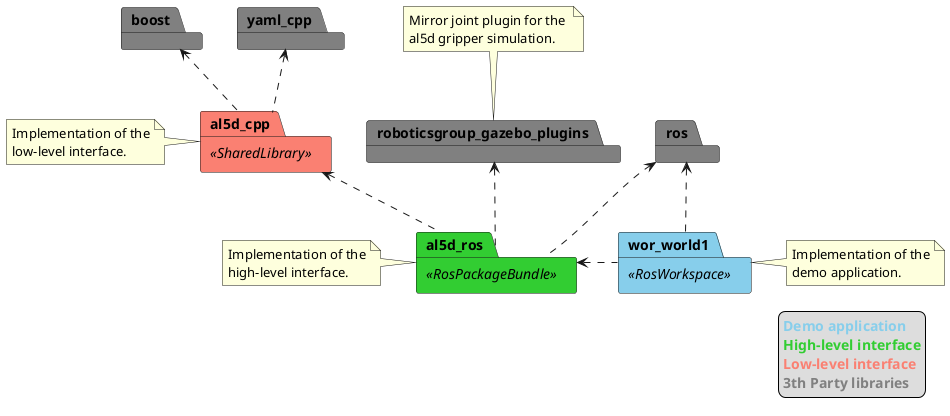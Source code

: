 @startuml

package al5d_cpp <<SharedLibrary>> #Salmon
package al5d_ros <<RosPackageBundle>> #LimeGreen
package ros #Gray
package boost #Gray
package yaml_cpp#Gray
package roboticsgroup_gazebo_plugins#Gray
package wor_world1 <<RosWorkspace>> #SkyBlue

al5d_cpp <.. al5d_ros
boost <.. al5d_cpp
yaml_cpp <.. al5d_cpp
ros <.. al5d_ros
ros <.. wor_world1
al5d_ros <. wor_world1
roboticsgroup_gazebo_plugins <.. al5d_ros

note left of al5d_cpp : Implementation of the\nlow-level interface.
note left of al5d_ros : Implementation of the\nhigh-level interface.
note right of wor_world1 : Implementation of the\ndemo application.
note top of roboticsgroup_gazebo_plugins : Mirror joint plugin for the \nal5d gripper simulation.

legend right
  <b><color:SkyBlue>Demo application</color></b>
  <b><color:LimeGreen>High-level interface</color></b>
  <b><color:Salmon>Low-level interface</color></b>
  <b><color:Gray>3th Party libraries</color></b>
endlegend

@enduml
